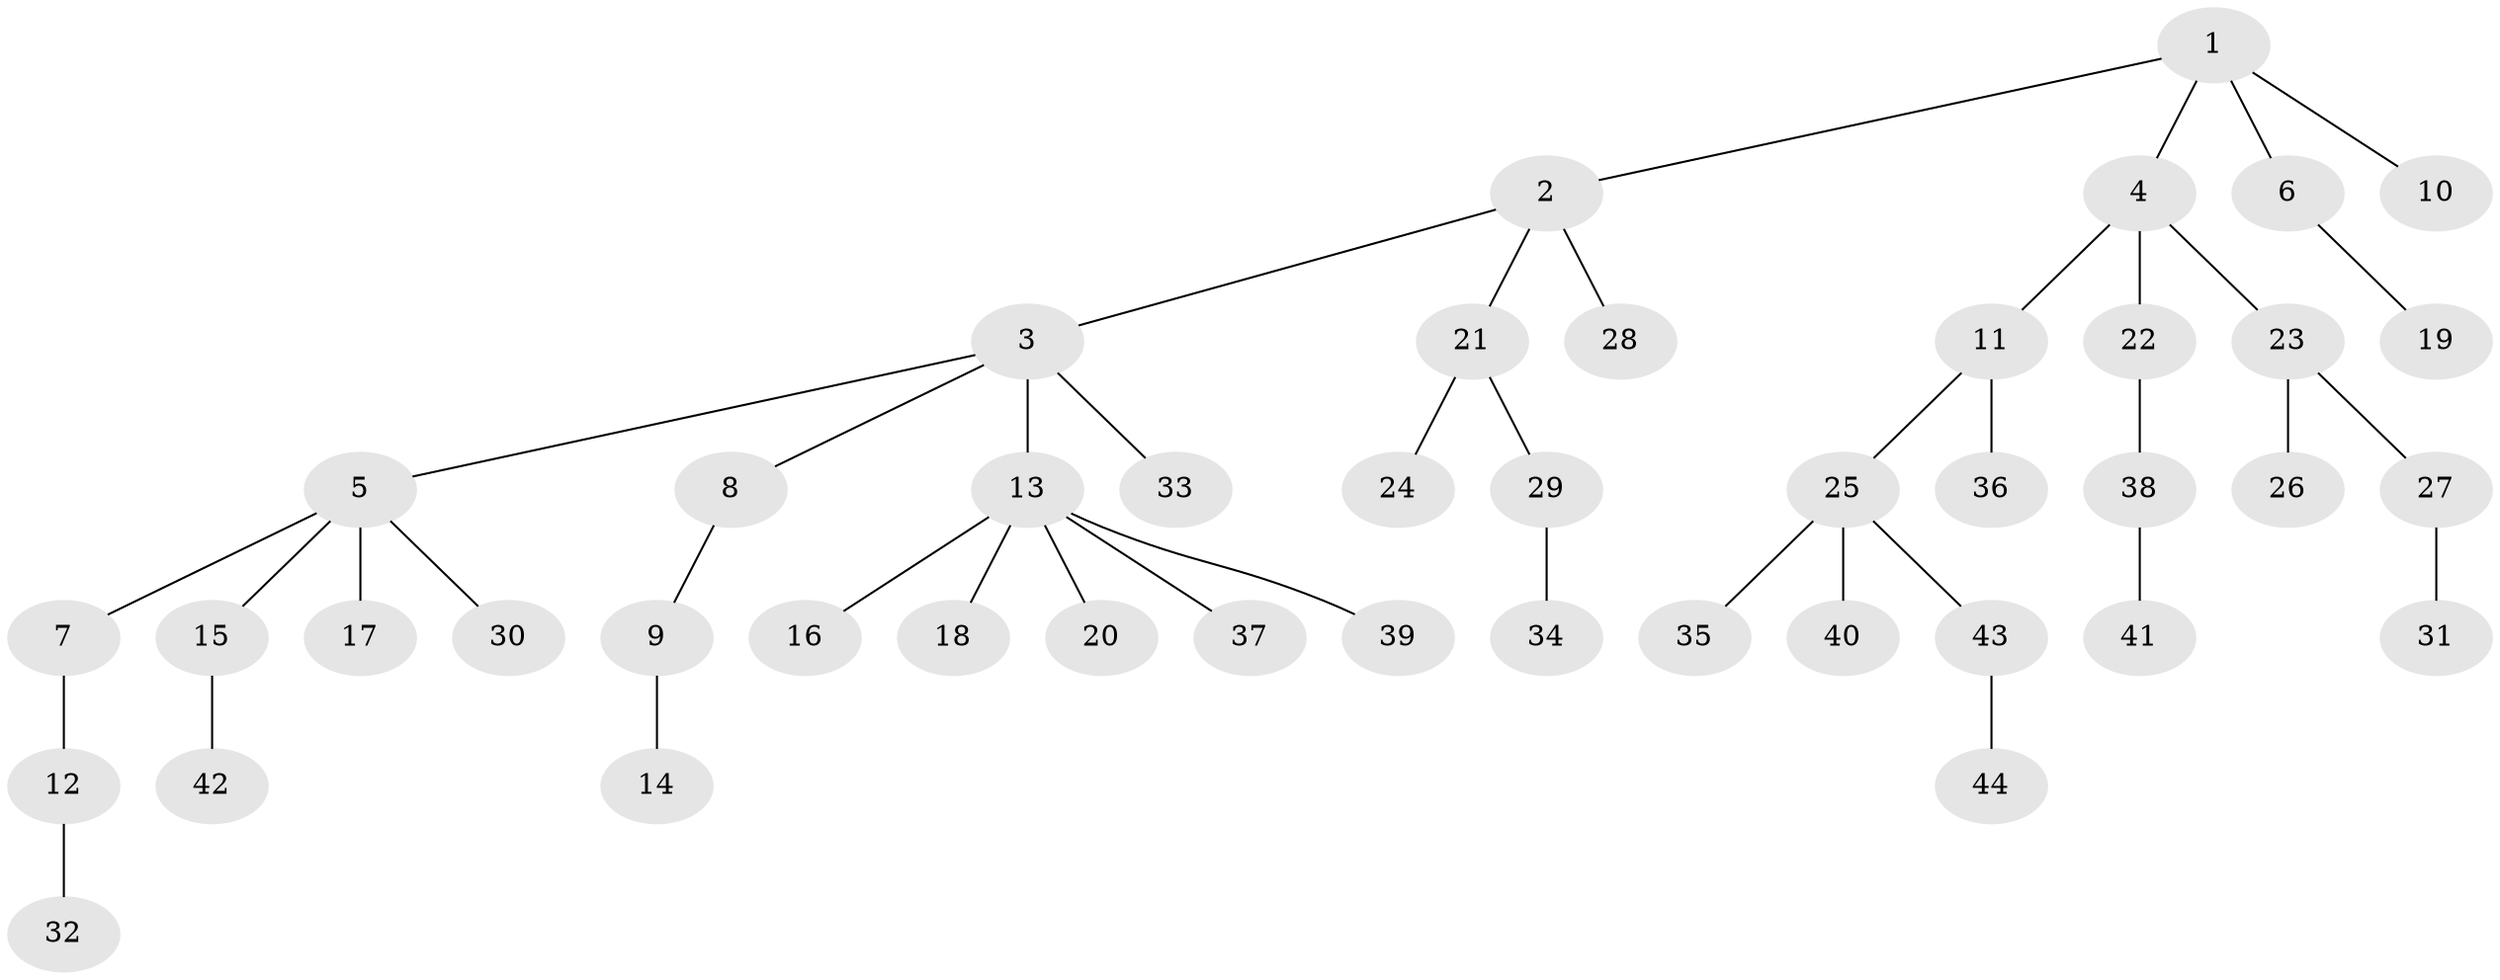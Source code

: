 // original degree distribution, {4: 0.05714285714285714, 5: 0.02857142857142857, 6: 0.02857142857142857, 3: 0.1, 2: 0.2571428571428571, 1: 0.5142857142857142, 7: 0.014285714285714285}
// Generated by graph-tools (version 1.1) at 2025/52/03/04/25 22:52:02]
// undirected, 44 vertices, 43 edges
graph export_dot {
  node [color=gray90,style=filled];
  1;
  2;
  3;
  4;
  5;
  6;
  7;
  8;
  9;
  10;
  11;
  12;
  13;
  14;
  15;
  16;
  17;
  18;
  19;
  20;
  21;
  22;
  23;
  24;
  25;
  26;
  27;
  28;
  29;
  30;
  31;
  32;
  33;
  34;
  35;
  36;
  37;
  38;
  39;
  40;
  41;
  42;
  43;
  44;
  1 -- 2 [weight=1.0];
  1 -- 4 [weight=1.0];
  1 -- 6 [weight=1.0];
  1 -- 10 [weight=1.0];
  2 -- 3 [weight=1.0];
  2 -- 21 [weight=1.0];
  2 -- 28 [weight=1.0];
  3 -- 5 [weight=1.0];
  3 -- 8 [weight=1.0];
  3 -- 13 [weight=1.0];
  3 -- 33 [weight=1.0];
  4 -- 11 [weight=1.0];
  4 -- 22 [weight=1.0];
  4 -- 23 [weight=1.0];
  5 -- 7 [weight=1.0];
  5 -- 15 [weight=1.0];
  5 -- 17 [weight=1.0];
  5 -- 30 [weight=1.0];
  6 -- 19 [weight=1.0];
  7 -- 12 [weight=1.0];
  8 -- 9 [weight=1.0];
  9 -- 14 [weight=1.0];
  11 -- 25 [weight=1.0];
  11 -- 36 [weight=1.0];
  12 -- 32 [weight=1.0];
  13 -- 16 [weight=1.0];
  13 -- 18 [weight=1.0];
  13 -- 20 [weight=1.0];
  13 -- 37 [weight=1.0];
  13 -- 39 [weight=1.0];
  15 -- 42 [weight=1.0];
  21 -- 24 [weight=1.0];
  21 -- 29 [weight=1.0];
  22 -- 38 [weight=1.0];
  23 -- 26 [weight=1.0];
  23 -- 27 [weight=1.0];
  25 -- 35 [weight=1.0];
  25 -- 40 [weight=1.0];
  25 -- 43 [weight=1.0];
  27 -- 31 [weight=1.0];
  29 -- 34 [weight=1.0];
  38 -- 41 [weight=1.0];
  43 -- 44 [weight=1.0];
}
